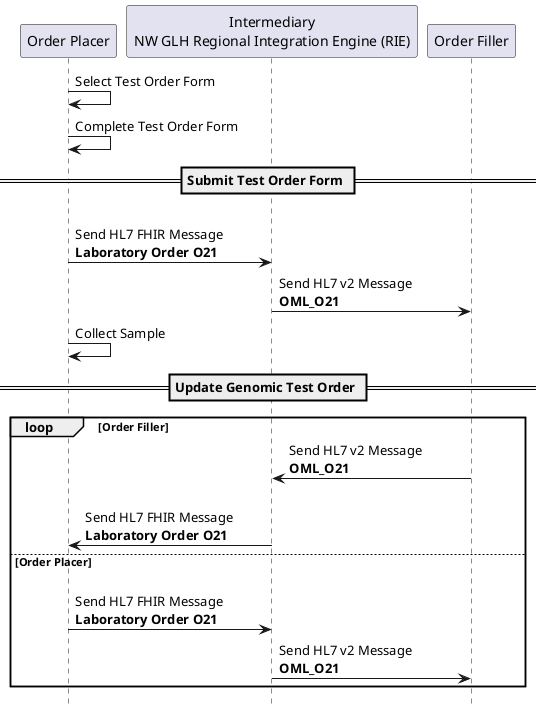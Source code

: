 @startuml

hide footbox

participant "Order Placer" as EPR
participant "Intermediary\nNW GLH Regional Integration Engine (RIE)" as TIE
participant "Order Filler" as LIMS

EPR -> EPR: Select Test Order Form
EPR -> EPR: Complete Test Order Form

== Submit Test Order Form ==
EPR -> TIE: \nSend HL7 FHIR Message\n**Laboratory Order O21**
TIE -> LIMS: Send HL7 v2 Message\n**OML_O21**

EPR -> EPR: Collect Sample

== Update Genomic Test Order ==
loop Order Filler
LIMS -> TIE : Send HL7 v2 Message\n**OML_O21**
TIE -> EPR  : \nSend HL7 FHIR Message\n**Laboratory Order O21**
else Order Placer
EPR -> TIE: \nSend HL7 FHIR Message\n**Laboratory Order O21**
TIE -> LIMS: Send HL7 v2 Message\n**OML_O21**
end

@enduml
